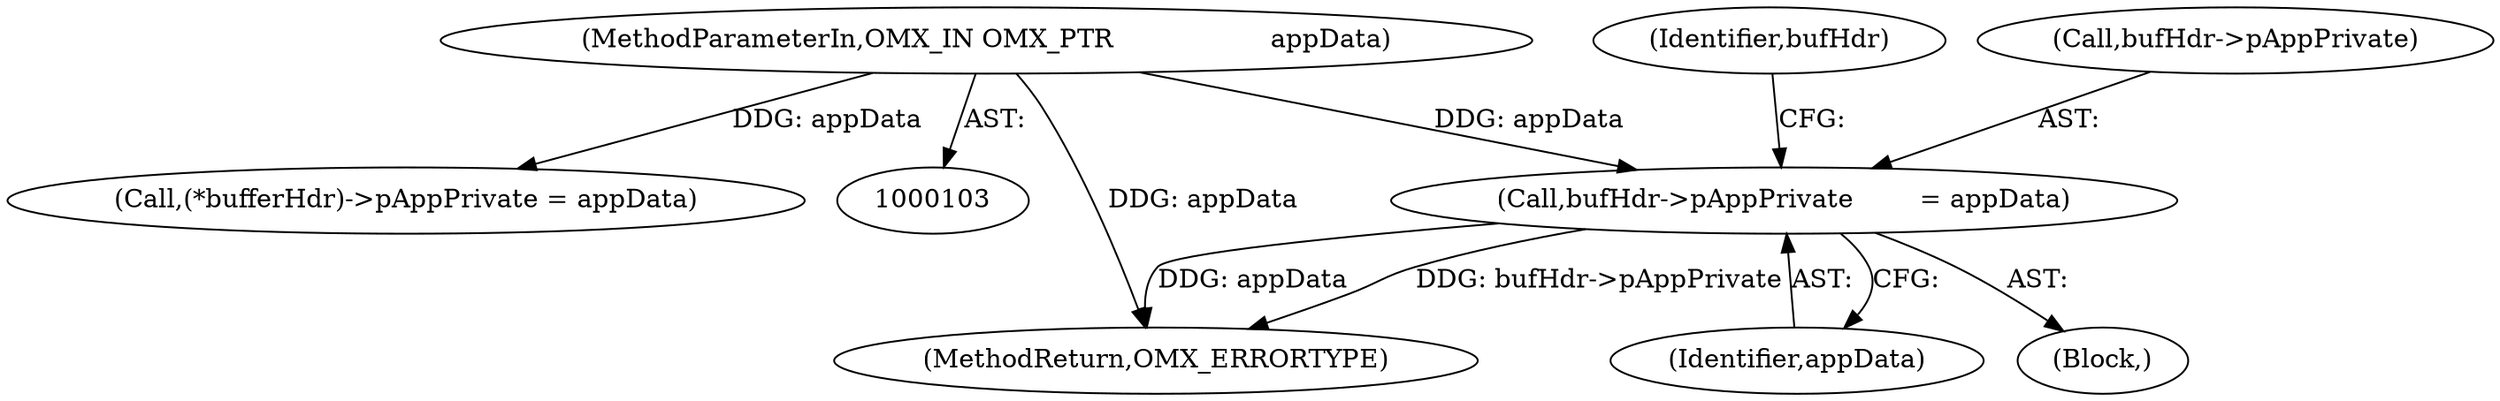digraph "0_Android_89913d7df36dbeb458ce165856bd6505a2ec647d_0@pointer" {
"1000280" [label="(Call,bufHdr->pAppPrivate        = appData)"];
"1000107" [label="(MethodParameterIn,OMX_IN OMX_PTR                   appData)"];
"1000280" [label="(Call,bufHdr->pAppPrivate        = appData)"];
"1000284" [label="(Identifier,appData)"];
"1000646" [label="(MethodReturn,OMX_ERRORTYPE)"];
"1000256" [label="(Block,)"];
"1000107" [label="(MethodParameterIn,OMX_IN OMX_PTR                   appData)"];
"1000287" [label="(Identifier,bufHdr)"];
"1000385" [label="(Call,(*bufferHdr)->pAppPrivate = appData)"];
"1000281" [label="(Call,bufHdr->pAppPrivate)"];
"1000280" -> "1000256"  [label="AST: "];
"1000280" -> "1000284"  [label="CFG: "];
"1000281" -> "1000280"  [label="AST: "];
"1000284" -> "1000280"  [label="AST: "];
"1000287" -> "1000280"  [label="CFG: "];
"1000280" -> "1000646"  [label="DDG: appData"];
"1000280" -> "1000646"  [label="DDG: bufHdr->pAppPrivate"];
"1000107" -> "1000280"  [label="DDG: appData"];
"1000107" -> "1000103"  [label="AST: "];
"1000107" -> "1000646"  [label="DDG: appData"];
"1000107" -> "1000385"  [label="DDG: appData"];
}
